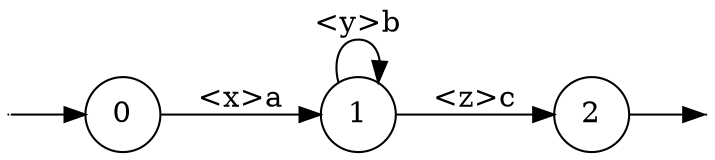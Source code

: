 digraph
{
  vcsn_context = "lal_char(abc)_ratexpset<lal_char(xyz)_b>"
  rankdir = LR
  {
    node [shape = point, width = 0]
    I0
    F2
  }
  {
    node [shape = circle]
    0
    1
    2
  }
  I0 -> 0
  0 -> 1 [label = "<x>a"]
  1 -> 1 [label = "<y>b"]
  1 -> 2 [label = "<z>c"]
  2 -> F2
}
